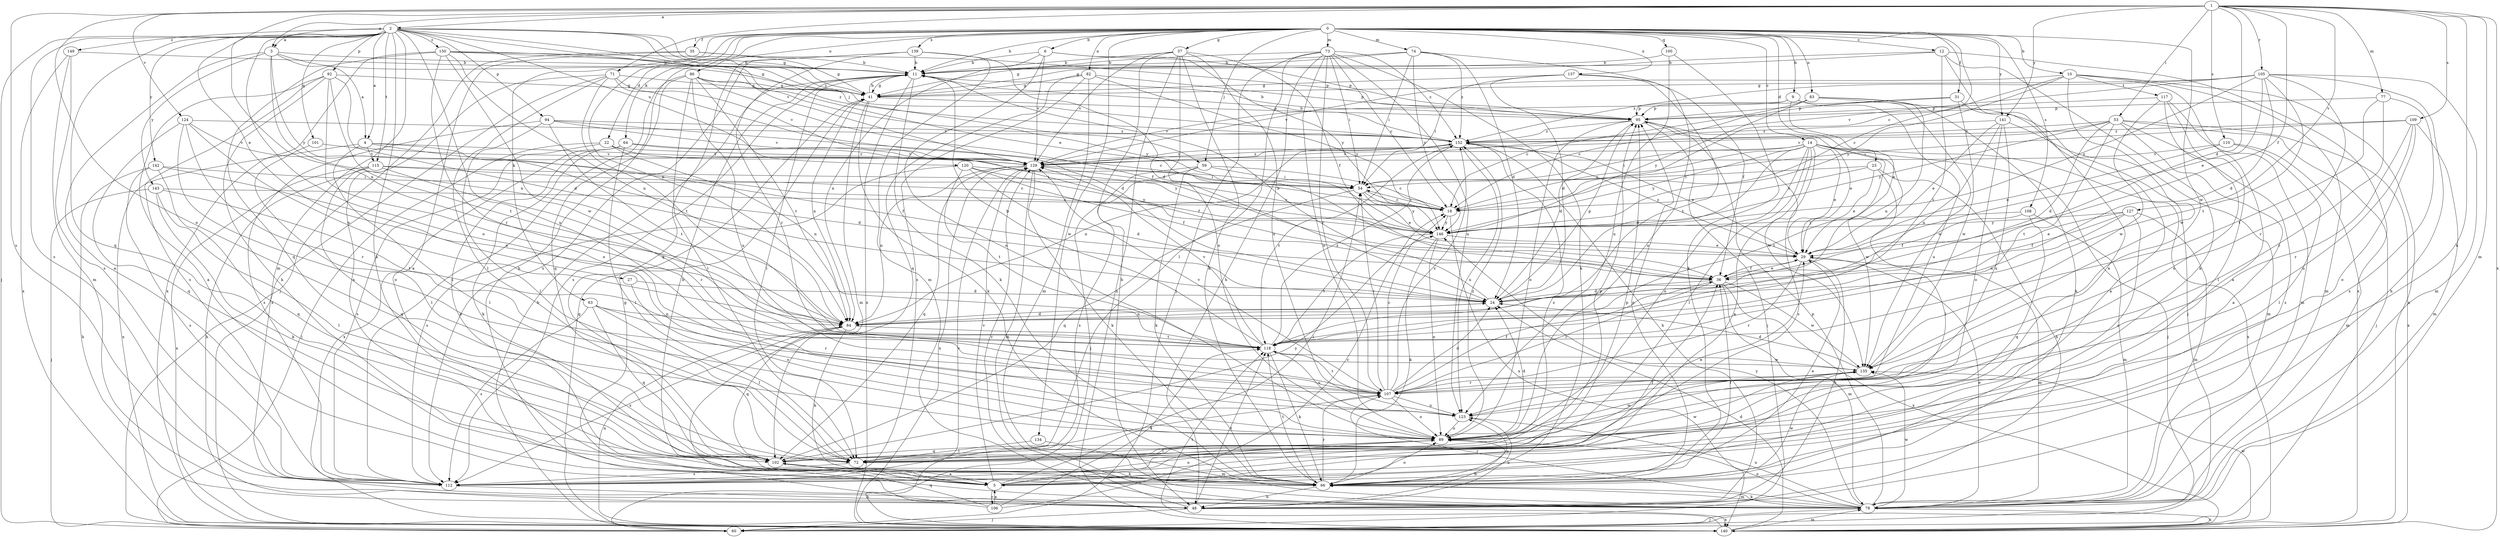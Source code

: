 strict digraph  {
0;
1;
2;
3;
4;
5;
6;
9;
10;
11;
12;
14;
18;
22;
23;
24;
27;
29;
31;
35;
36;
37;
41;
48;
53;
54;
59;
60;
63;
64;
66;
71;
72;
73;
74;
77;
78;
82;
83;
84;
86;
89;
92;
94;
95;
100;
101;
102;
105;
106;
107;
108;
109;
110;
112;
115;
117;
118;
120;
123;
124;
127;
129;
134;
135;
137;
139;
140;
141;
142;
143;
146;
149;
150;
152;
0 -> 6  [label=b];
0 -> 9  [label=b];
0 -> 10  [label=b];
0 -> 11  [label=b];
0 -> 12  [label=c];
0 -> 14  [label=c];
0 -> 18  [label=c];
0 -> 22  [label=d];
0 -> 23  [label=d];
0 -> 31  [label=f];
0 -> 35  [label=f];
0 -> 37  [label=g];
0 -> 48  [label=h];
0 -> 59  [label=j];
0 -> 63  [label=k];
0 -> 64  [label=k];
0 -> 73  [label=m];
0 -> 74  [label=m];
0 -> 82  [label=n];
0 -> 83  [label=n];
0 -> 84  [label=n];
0 -> 86  [label=o];
0 -> 100  [label=q];
0 -> 108  [label=s];
0 -> 134  [label=w];
0 -> 135  [label=w];
0 -> 137  [label=x];
0 -> 139  [label=x];
0 -> 141  [label=y];
1 -> 2  [label=a];
1 -> 3  [label=a];
1 -> 24  [label=d];
1 -> 27  [label=e];
1 -> 36  [label=f];
1 -> 53  [label=i];
1 -> 66  [label=k];
1 -> 71  [label=l];
1 -> 77  [label=m];
1 -> 78  [label=m];
1 -> 89  [label=o];
1 -> 105  [label=r];
1 -> 109  [label=s];
1 -> 110  [label=s];
1 -> 112  [label=s];
1 -> 124  [label=v];
1 -> 127  [label=v];
1 -> 140  [label=x];
1 -> 141  [label=y];
2 -> 3  [label=a];
2 -> 4  [label=a];
2 -> 29  [label=e];
2 -> 41  [label=g];
2 -> 59  [label=j];
2 -> 60  [label=j];
2 -> 66  [label=k];
2 -> 78  [label=m];
2 -> 84  [label=n];
2 -> 89  [label=o];
2 -> 92  [label=p];
2 -> 94  [label=p];
2 -> 101  [label=q];
2 -> 102  [label=q];
2 -> 112  [label=s];
2 -> 115  [label=t];
2 -> 120  [label=u];
2 -> 123  [label=u];
2 -> 129  [label=v];
2 -> 142  [label=y];
2 -> 149  [label=z];
2 -> 150  [label=z];
2 -> 152  [label=z];
3 -> 4  [label=a];
3 -> 5  [label=a];
3 -> 11  [label=b];
3 -> 41  [label=g];
3 -> 84  [label=n];
3 -> 143  [label=y];
3 -> 146  [label=y];
4 -> 24  [label=d];
4 -> 36  [label=f];
4 -> 72  [label=l];
4 -> 115  [label=t];
4 -> 129  [label=v];
4 -> 140  [label=x];
5 -> 11  [label=b];
5 -> 36  [label=f];
5 -> 54  [label=i];
5 -> 89  [label=o];
5 -> 106  [label=r];
5 -> 129  [label=v];
6 -> 11  [label=b];
6 -> 84  [label=n];
6 -> 89  [label=o];
6 -> 95  [label=p];
6 -> 129  [label=v];
6 -> 146  [label=y];
9 -> 29  [label=e];
9 -> 95  [label=p];
9 -> 123  [label=u];
9 -> 129  [label=v];
9 -> 135  [label=w];
10 -> 5  [label=a];
10 -> 18  [label=c];
10 -> 78  [label=m];
10 -> 117  [label=t];
10 -> 129  [label=v];
10 -> 135  [label=w];
10 -> 140  [label=x];
10 -> 146  [label=y];
11 -> 41  [label=g];
11 -> 66  [label=k];
11 -> 72  [label=l];
11 -> 112  [label=s];
11 -> 140  [label=x];
12 -> 5  [label=a];
12 -> 11  [label=b];
12 -> 41  [label=g];
12 -> 66  [label=k];
12 -> 118  [label=t];
12 -> 140  [label=x];
14 -> 5  [label=a];
14 -> 18  [label=c];
14 -> 24  [label=d];
14 -> 29  [label=e];
14 -> 54  [label=i];
14 -> 60  [label=j];
14 -> 72  [label=l];
14 -> 89  [label=o];
14 -> 112  [label=s];
14 -> 118  [label=t];
14 -> 129  [label=v];
14 -> 135  [label=w];
14 -> 140  [label=x];
14 -> 146  [label=y];
18 -> 54  [label=i];
18 -> 140  [label=x];
18 -> 146  [label=y];
22 -> 60  [label=j];
22 -> 84  [label=n];
22 -> 112  [label=s];
22 -> 129  [label=v];
22 -> 146  [label=y];
23 -> 18  [label=c];
23 -> 29  [label=e];
23 -> 48  [label=h];
23 -> 54  [label=i];
23 -> 72  [label=l];
24 -> 11  [label=b];
24 -> 84  [label=n];
24 -> 95  [label=p];
27 -> 24  [label=d];
27 -> 89  [label=o];
29 -> 36  [label=f];
29 -> 48  [label=h];
29 -> 78  [label=m];
29 -> 107  [label=r];
29 -> 152  [label=z];
31 -> 5  [label=a];
31 -> 18  [label=c];
31 -> 95  [label=p];
31 -> 135  [label=w];
35 -> 5  [label=a];
35 -> 11  [label=b];
35 -> 41  [label=g];
35 -> 60  [label=j];
36 -> 24  [label=d];
36 -> 29  [label=e];
36 -> 78  [label=m];
36 -> 107  [label=r];
36 -> 135  [label=w];
36 -> 140  [label=x];
37 -> 11  [label=b];
37 -> 36  [label=f];
37 -> 48  [label=h];
37 -> 66  [label=k];
37 -> 89  [label=o];
37 -> 123  [label=u];
37 -> 129  [label=v];
37 -> 140  [label=x];
41 -> 11  [label=b];
41 -> 66  [label=k];
41 -> 78  [label=m];
41 -> 84  [label=n];
41 -> 95  [label=p];
48 -> 60  [label=j];
48 -> 118  [label=t];
48 -> 123  [label=u];
48 -> 129  [label=v];
48 -> 140  [label=x];
53 -> 5  [label=a];
53 -> 24  [label=d];
53 -> 60  [label=j];
53 -> 112  [label=s];
53 -> 118  [label=t];
53 -> 129  [label=v];
53 -> 140  [label=x];
53 -> 146  [label=y];
53 -> 152  [label=z];
54 -> 18  [label=c];
54 -> 29  [label=e];
54 -> 102  [label=q];
54 -> 146  [label=y];
59 -> 18  [label=c];
59 -> 54  [label=i];
59 -> 60  [label=j];
59 -> 66  [label=k];
59 -> 112  [label=s];
60 -> 11  [label=b];
60 -> 41  [label=g];
63 -> 72  [label=l];
63 -> 84  [label=n];
63 -> 102  [label=q];
63 -> 107  [label=r];
63 -> 112  [label=s];
64 -> 5  [label=a];
64 -> 36  [label=f];
64 -> 66  [label=k];
64 -> 72  [label=l];
64 -> 129  [label=v];
64 -> 140  [label=x];
66 -> 29  [label=e];
66 -> 36  [label=f];
66 -> 48  [label=h];
66 -> 78  [label=m];
66 -> 89  [label=o];
66 -> 95  [label=p];
66 -> 107  [label=r];
66 -> 118  [label=t];
66 -> 123  [label=u];
66 -> 135  [label=w];
71 -> 5  [label=a];
71 -> 24  [label=d];
71 -> 41  [label=g];
71 -> 72  [label=l];
71 -> 118  [label=t];
71 -> 129  [label=v];
71 -> 140  [label=x];
72 -> 112  [label=s];
72 -> 135  [label=w];
73 -> 11  [label=b];
73 -> 18  [label=c];
73 -> 48  [label=h];
73 -> 54  [label=i];
73 -> 60  [label=j];
73 -> 66  [label=k];
73 -> 72  [label=l];
73 -> 89  [label=o];
73 -> 107  [label=r];
73 -> 123  [label=u];
73 -> 152  [label=z];
74 -> 11  [label=b];
74 -> 24  [label=d];
74 -> 41  [label=g];
74 -> 54  [label=i];
74 -> 89  [label=o];
74 -> 146  [label=y];
74 -> 152  [label=z];
77 -> 95  [label=p];
77 -> 107  [label=r];
77 -> 112  [label=s];
77 -> 118  [label=t];
78 -> 29  [label=e];
78 -> 60  [label=j];
78 -> 66  [label=k];
78 -> 89  [label=o];
78 -> 95  [label=p];
78 -> 107  [label=r];
78 -> 123  [label=u];
78 -> 135  [label=w];
78 -> 140  [label=x];
78 -> 146  [label=y];
82 -> 41  [label=g];
82 -> 78  [label=m];
82 -> 95  [label=p];
82 -> 102  [label=q];
82 -> 112  [label=s];
82 -> 146  [label=y];
83 -> 18  [label=c];
83 -> 60  [label=j];
83 -> 66  [label=k];
83 -> 84  [label=n];
83 -> 95  [label=p];
83 -> 146  [label=y];
84 -> 24  [label=d];
84 -> 66  [label=k];
84 -> 102  [label=q];
84 -> 112  [label=s];
84 -> 118  [label=t];
86 -> 36  [label=f];
86 -> 41  [label=g];
86 -> 72  [label=l];
86 -> 102  [label=q];
86 -> 112  [label=s];
86 -> 118  [label=t];
86 -> 123  [label=u];
86 -> 146  [label=y];
89 -> 24  [label=d];
89 -> 48  [label=h];
89 -> 72  [label=l];
89 -> 102  [label=q];
89 -> 135  [label=w];
89 -> 152  [label=z];
92 -> 5  [label=a];
92 -> 24  [label=d];
92 -> 41  [label=g];
92 -> 66  [label=k];
92 -> 89  [label=o];
92 -> 112  [label=s];
92 -> 118  [label=t];
94 -> 18  [label=c];
94 -> 72  [label=l];
94 -> 112  [label=s];
94 -> 118  [label=t];
94 -> 129  [label=v];
94 -> 152  [label=z];
95 -> 11  [label=b];
95 -> 24  [label=d];
95 -> 29  [label=e];
95 -> 60  [label=j];
95 -> 89  [label=o];
95 -> 135  [label=w];
95 -> 152  [label=z];
100 -> 11  [label=b];
100 -> 66  [label=k];
100 -> 123  [label=u];
101 -> 72  [label=l];
101 -> 129  [label=v];
102 -> 5  [label=a];
102 -> 29  [label=e];
102 -> 66  [label=k];
102 -> 95  [label=p];
102 -> 146  [label=y];
102 -> 152  [label=z];
105 -> 24  [label=d];
105 -> 29  [label=e];
105 -> 41  [label=g];
105 -> 48  [label=h];
105 -> 78  [label=m];
105 -> 107  [label=r];
105 -> 118  [label=t];
105 -> 129  [label=v];
105 -> 146  [label=y];
105 -> 152  [label=z];
106 -> 5  [label=a];
106 -> 18  [label=c];
106 -> 41  [label=g];
106 -> 102  [label=q];
106 -> 118  [label=t];
107 -> 18  [label=c];
107 -> 24  [label=d];
107 -> 36  [label=f];
107 -> 54  [label=i];
107 -> 72  [label=l];
107 -> 89  [label=o];
107 -> 118  [label=t];
107 -> 123  [label=u];
107 -> 129  [label=v];
107 -> 152  [label=z];
108 -> 36  [label=f];
108 -> 78  [label=m];
108 -> 102  [label=q];
108 -> 146  [label=y];
109 -> 54  [label=i];
109 -> 78  [label=m];
109 -> 89  [label=o];
109 -> 107  [label=r];
109 -> 123  [label=u];
109 -> 152  [label=z];
110 -> 29  [label=e];
110 -> 72  [label=l];
110 -> 78  [label=m];
110 -> 129  [label=v];
112 -> 48  [label=h];
112 -> 95  [label=p];
115 -> 18  [label=c];
115 -> 48  [label=h];
115 -> 54  [label=i];
115 -> 102  [label=q];
115 -> 107  [label=r];
115 -> 140  [label=x];
117 -> 72  [label=l];
117 -> 78  [label=m];
117 -> 89  [label=o];
117 -> 95  [label=p];
117 -> 135  [label=w];
118 -> 11  [label=b];
118 -> 66  [label=k];
118 -> 123  [label=u];
118 -> 129  [label=v];
118 -> 135  [label=w];
118 -> 152  [label=z];
120 -> 24  [label=d];
120 -> 36  [label=f];
120 -> 54  [label=i];
120 -> 112  [label=s];
120 -> 118  [label=t];
120 -> 146  [label=y];
123 -> 89  [label=o];
124 -> 84  [label=n];
124 -> 89  [label=o];
124 -> 102  [label=q];
124 -> 107  [label=r];
124 -> 129  [label=v];
124 -> 152  [label=z];
127 -> 29  [label=e];
127 -> 36  [label=f];
127 -> 78  [label=m];
127 -> 84  [label=n];
127 -> 89  [label=o];
127 -> 146  [label=y];
129 -> 54  [label=i];
129 -> 66  [label=k];
129 -> 78  [label=m];
129 -> 84  [label=n];
129 -> 102  [label=q];
129 -> 140  [label=x];
129 -> 152  [label=z];
134 -> 72  [label=l];
134 -> 78  [label=m];
135 -> 24  [label=d];
135 -> 107  [label=r];
137 -> 24  [label=d];
137 -> 36  [label=f];
137 -> 41  [label=g];
137 -> 54  [label=i];
137 -> 118  [label=t];
139 -> 11  [label=b];
139 -> 24  [label=d];
139 -> 78  [label=m];
139 -> 102  [label=q];
139 -> 107  [label=r];
139 -> 112  [label=s];
140 -> 24  [label=d];
140 -> 78  [label=m];
140 -> 84  [label=n];
140 -> 118  [label=t];
140 -> 129  [label=v];
140 -> 135  [label=w];
141 -> 29  [label=e];
141 -> 78  [label=m];
141 -> 84  [label=n];
141 -> 89  [label=o];
141 -> 123  [label=u];
141 -> 152  [label=z];
142 -> 48  [label=h];
142 -> 54  [label=i];
142 -> 84  [label=n];
142 -> 102  [label=q];
142 -> 112  [label=s];
143 -> 18  [label=c];
143 -> 60  [label=j];
143 -> 66  [label=k];
143 -> 72  [label=l];
143 -> 118  [label=t];
146 -> 29  [label=e];
146 -> 66  [label=k];
146 -> 89  [label=o];
146 -> 118  [label=t];
146 -> 129  [label=v];
149 -> 11  [label=b];
149 -> 78  [label=m];
149 -> 112  [label=s];
149 -> 140  [label=x];
150 -> 11  [label=b];
150 -> 84  [label=n];
150 -> 95  [label=p];
150 -> 102  [label=q];
150 -> 107  [label=r];
150 -> 135  [label=w];
150 -> 140  [label=x];
150 -> 152  [label=z];
152 -> 11  [label=b];
152 -> 29  [label=e];
152 -> 48  [label=h];
152 -> 84  [label=n];
152 -> 118  [label=t];
152 -> 123  [label=u];
152 -> 129  [label=v];
}
